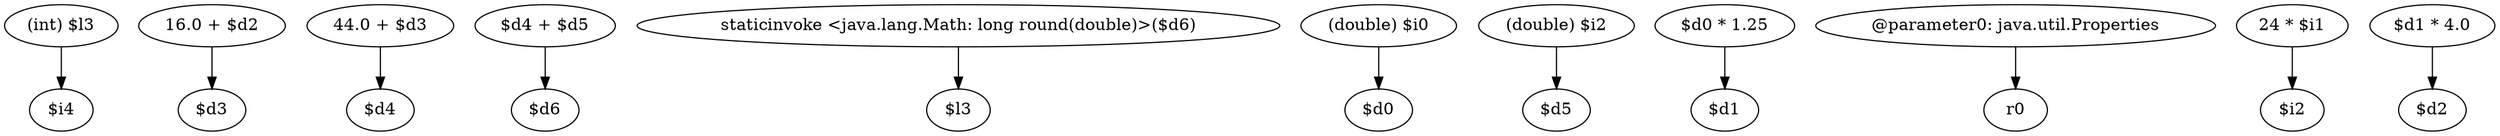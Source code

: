 digraph g {
0[label="(int) $l3"]
1[label="$i4"]
0->1[label=""]
2[label="16.0 + $d2"]
3[label="$d3"]
2->3[label=""]
4[label="44.0 + $d3"]
5[label="$d4"]
4->5[label=""]
6[label="$d4 + $d5"]
7[label="$d6"]
6->7[label=""]
8[label="staticinvoke <java.lang.Math: long round(double)>($d6)"]
9[label="$l3"]
8->9[label=""]
10[label="(double) $i0"]
11[label="$d0"]
10->11[label=""]
12[label="(double) $i2"]
13[label="$d5"]
12->13[label=""]
14[label="$d0 * 1.25"]
15[label="$d1"]
14->15[label=""]
16[label="@parameter0: java.util.Properties"]
17[label="r0"]
16->17[label=""]
18[label="24 * $i1"]
19[label="$i2"]
18->19[label=""]
20[label="$d1 * 4.0"]
21[label="$d2"]
20->21[label=""]
}